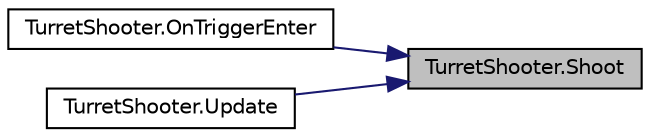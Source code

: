 digraph "TurretShooter.Shoot"
{
 // INTERACTIVE_SVG=YES
 // LATEX_PDF_SIZE
  bgcolor="transparent";
  edge [fontname="Helvetica",fontsize="10",labelfontname="Helvetica",labelfontsize="10"];
  node [fontname="Helvetica",fontsize="10",shape=record];
  rankdir="RL";
  Node1 [label="TurretShooter.Shoot",height=0.2,width=0.4,color="black", fillcolor="grey75", style="filled", fontcolor="black",tooltip=" "];
  Node1 -> Node2 [dir="back",color="midnightblue",fontsize="10",style="solid",fontname="Helvetica"];
  Node2 [label="TurretShooter.OnTriggerEnter",height=0.2,width=0.4,color="black",URL="$class_turret_shooter.html#ac92c11affc1a61877bda45f9cedf9fe2",tooltip=" "];
  Node1 -> Node3 [dir="back",color="midnightblue",fontsize="10",style="solid",fontname="Helvetica"];
  Node3 [label="TurretShooter.Update",height=0.2,width=0.4,color="black",URL="$class_turret_shooter.html#a97a7bfbe5851c8fc0280d021ebacb793",tooltip=" "];
}

